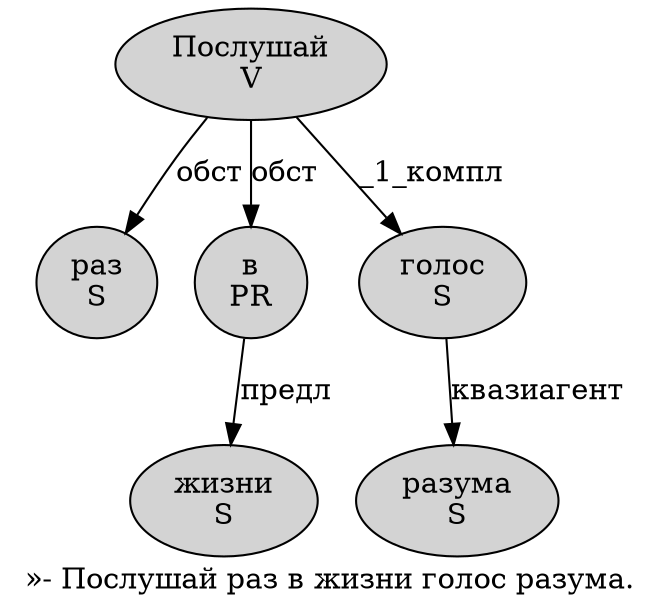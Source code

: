 digraph SENTENCE_663 {
	graph [label="»- Послушай раз в жизни голос разума."]
	node [style=filled]
		2 [label="Послушай
V" color="" fillcolor=lightgray penwidth=1 shape=ellipse]
		3 [label="раз
S" color="" fillcolor=lightgray penwidth=1 shape=ellipse]
		4 [label="в
PR" color="" fillcolor=lightgray penwidth=1 shape=ellipse]
		5 [label="жизни
S" color="" fillcolor=lightgray penwidth=1 shape=ellipse]
		6 [label="голос
S" color="" fillcolor=lightgray penwidth=1 shape=ellipse]
		7 [label="разума
S" color="" fillcolor=lightgray penwidth=1 shape=ellipse]
			6 -> 7 [label="квазиагент"]
			4 -> 5 [label="предл"]
			2 -> 3 [label="обст"]
			2 -> 4 [label="обст"]
			2 -> 6 [label="_1_компл"]
}